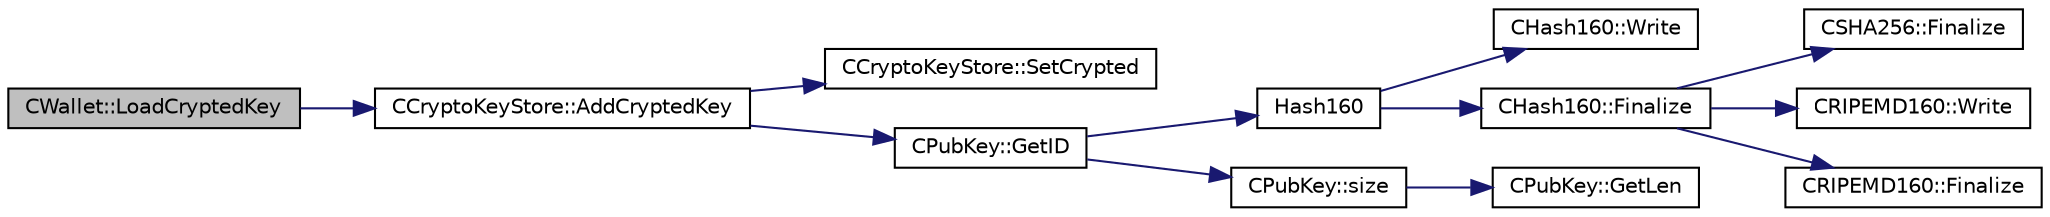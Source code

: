 digraph "CWallet::LoadCryptedKey"
{
  edge [fontname="Helvetica",fontsize="10",labelfontname="Helvetica",labelfontsize="10"];
  node [fontname="Helvetica",fontsize="10",shape=record];
  rankdir="LR";
  Node799 [label="CWallet::LoadCryptedKey",height=0.2,width=0.4,color="black", fillcolor="grey75", style="filled", fontcolor="black"];
  Node799 -> Node800 [color="midnightblue",fontsize="10",style="solid",fontname="Helvetica"];
  Node800 [label="CCryptoKeyStore::AddCryptedKey",height=0.2,width=0.4,color="black", fillcolor="white", style="filled",URL="$class_c_crypto_key_store.html#a9f4d2df95008205b2b9784c5f0e8e12b"];
  Node800 -> Node801 [color="midnightblue",fontsize="10",style="solid",fontname="Helvetica"];
  Node801 [label="CCryptoKeyStore::SetCrypted",height=0.2,width=0.4,color="black", fillcolor="white", style="filled",URL="$class_c_crypto_key_store.html#af202f587051735be5a39344d9e333720"];
  Node800 -> Node802 [color="midnightblue",fontsize="10",style="solid",fontname="Helvetica"];
  Node802 [label="CPubKey::GetID",height=0.2,width=0.4,color="black", fillcolor="white", style="filled",URL="$class_c_pub_key.html#a2675f7e6f72eff68e7a5227289feb021",tooltip="Get the KeyID of this public key (hash of its serialization) "];
  Node802 -> Node803 [color="midnightblue",fontsize="10",style="solid",fontname="Helvetica"];
  Node803 [label="Hash160",height=0.2,width=0.4,color="black", fillcolor="white", style="filled",URL="$hash_8h.html#a4490f70ddae16e9e48460a0416a48a6b",tooltip="Compute the 160-bit hash an object. "];
  Node803 -> Node804 [color="midnightblue",fontsize="10",style="solid",fontname="Helvetica"];
  Node804 [label="CHash160::Write",height=0.2,width=0.4,color="black", fillcolor="white", style="filled",URL="$class_c_hash160.html#af56cdd9443013eb68b246aa8450217f2"];
  Node803 -> Node805 [color="midnightblue",fontsize="10",style="solid",fontname="Helvetica"];
  Node805 [label="CHash160::Finalize",height=0.2,width=0.4,color="black", fillcolor="white", style="filled",URL="$class_c_hash160.html#a9bb08e1772002ae1a5d85017ba7952ee"];
  Node805 -> Node806 [color="midnightblue",fontsize="10",style="solid",fontname="Helvetica"];
  Node806 [label="CSHA256::Finalize",height=0.2,width=0.4,color="black", fillcolor="white", style="filled",URL="$class_c_s_h_a256.html#a4259230be0caefa590bc324fc12b9b90"];
  Node805 -> Node807 [color="midnightblue",fontsize="10",style="solid",fontname="Helvetica"];
  Node807 [label="CRIPEMD160::Write",height=0.2,width=0.4,color="black", fillcolor="white", style="filled",URL="$class_c_r_i_p_e_m_d160.html#a221143b9d94af623d07c4f4ba1bf6007"];
  Node805 -> Node808 [color="midnightblue",fontsize="10",style="solid",fontname="Helvetica"];
  Node808 [label="CRIPEMD160::Finalize",height=0.2,width=0.4,color="black", fillcolor="white", style="filled",URL="$class_c_r_i_p_e_m_d160.html#a2a11566fbf9d1339b819833313fc4e51"];
  Node802 -> Node809 [color="midnightblue",fontsize="10",style="solid",fontname="Helvetica"];
  Node809 [label="CPubKey::size",height=0.2,width=0.4,color="black", fillcolor="white", style="filled",URL="$class_c_pub_key.html#a6bb28fcf0a5f799c69f5b7269363b309",tooltip="Simple read-only vector-like interface to the pubkey data. "];
  Node809 -> Node810 [color="midnightblue",fontsize="10",style="solid",fontname="Helvetica"];
  Node810 [label="CPubKey::GetLen",height=0.2,width=0.4,color="black", fillcolor="white", style="filled",URL="$class_c_pub_key.html#a7dc71b3f037c84268dc22de97d7b65fb",tooltip="Compute the length of a pubkey with a given first byte. "];
}
